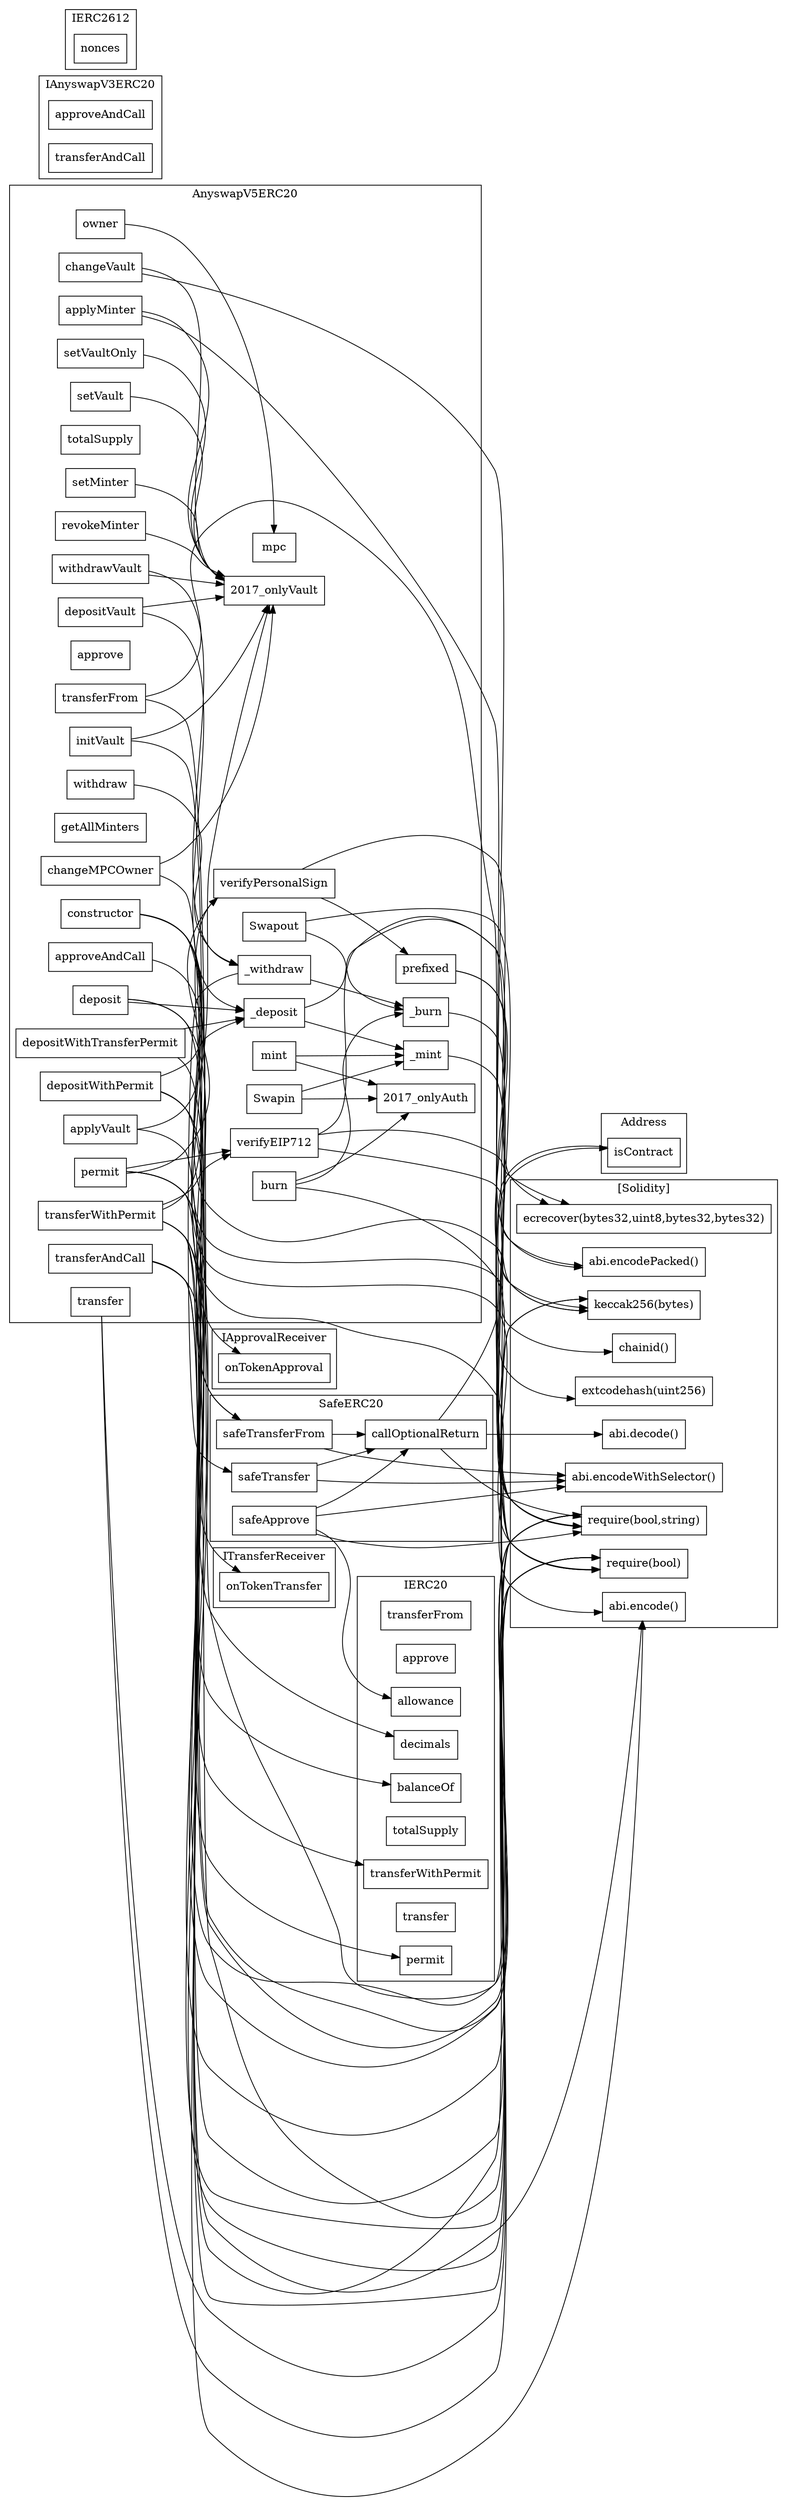 strict digraph {
rankdir="LR"
node [shape=box]
subgraph cluster_2017_AnyswapV5ERC20 {
label = "AnyswapV5ERC20"
"2017_revokeMinter" [label="revokeMinter"]
"2017_applyMinter" [label="applyMinter"]
"2017_withdrawVault" [label="withdrawVault"]
"2017__deposit" [label="_deposit"]
"2017_constructor" [label="constructor"]
"2017_initVault" [label="initVault"]
"2017_totalSupply" [label="totalSupply"]
"2017_owner" [label="owner"]
"2017_approveAndCall" [label="approveAndCall"]
"2017_prefixed" [label="prefixed"]
"2017__withdraw" [label="_withdraw"]
"2017_setVault" [label="setVault"]
"2017_depositWithTransferPermit" [label="depositWithTransferPermit"]
"2017_approve" [label="approve"]
"2017_withdraw" [label="withdraw"]
"2017_verifyEIP712" [label="verifyEIP712"]
"2017_mpc" [label="mpc"]
"2017__burn" [label="_burn"]
"2017_burn" [label="burn"]
"2017_setMinter" [label="setMinter"]
"2017_transferAndCall" [label="transferAndCall"]
"2017_getAllMinters" [label="getAllMinters"]
"2017_transfer" [label="transfer"]
"2017_changeMPCOwner" [label="changeMPCOwner"]
"2017_permit" [label="permit"]
"2017_transferWithPermit" [label="transferWithPermit"]
"2017_depositWithPermit" [label="depositWithPermit"]
"2017_setVaultOnly" [label="setVaultOnly"]
"2017_applyVault" [label="applyVault"]
"2017_verifyPersonalSign" [label="verifyPersonalSign"]
"2017_depositVault" [label="depositVault"]
"2017__mint" [label="_mint"]
"2017_changeVault" [label="changeVault"]
"2017_mint" [label="mint"]
"2017_transferFrom" [label="transferFrom"]
"2017_Swapout" [label="Swapout"]
"2017_Swapin" [label="Swapin"]
"2017_deposit" [label="deposit"]
"2017_setMinter" -> "2017_onlyVault"
"2017_transferWithPermit" -> "2017_verifyEIP712"
"2017_mint" -> "2017__mint"
"2017__withdraw" -> "2017__burn"
"2017_depositWithTransferPermit" -> "2017__deposit"
"2017_verifyPersonalSign" -> "2017_prefixed"
"2017_burn" -> "2017_onlyAuth"
"2017_revokeMinter" -> "2017_onlyVault"
"2017_applyVault" -> "2017_onlyVault"
"2017_withdrawVault" -> "2017__withdraw"
"2017_burn" -> "2017__burn"
"2017_permit" -> "2017_verifyEIP712"
"2017_depositVault" -> "2017__deposit"
"2017_setVaultOnly" -> "2017_onlyVault"
"2017_changeMPCOwner" -> "2017_onlyVault"
"2017__deposit" -> "2017__mint"
"2017_depositVault" -> "2017_onlyVault"
"2017_owner" -> "2017_mpc"
"2017_setVault" -> "2017_onlyVault"
"2017_Swapout" -> "2017__burn"
"2017_Swapin" -> "2017__mint"
"2017_mint" -> "2017_onlyAuth"
"2017_initVault" -> "2017_onlyVault"
"2017_deposit" -> "2017__deposit"
"2017_Swapin" -> "2017_onlyAuth"
"2017_depositWithPermit" -> "2017__deposit"
"2017_withdrawVault" -> "2017_onlyVault"
"2017_changeVault" -> "2017_onlyVault"
"2017_permit" -> "2017_verifyPersonalSign"
"2017_transferWithPermit" -> "2017_verifyPersonalSign"
"2017_applyMinter" -> "2017_onlyVault"
"2017_withdraw" -> "2017__withdraw"
}subgraph cluster_162_ITransferReceiver {
label = "ITransferReceiver"
"162_onTokenTransfer" [label="onTokenTransfer"]
}subgraph cluster_200_Address {
label = "Address"
"200_isContract" [label="isContract"]
}subgraph cluster_110_IERC20 {
label = "IERC20"
"110_transferFrom" [label="transferFrom"]
"110_approve" [label="approve"]
"110_allowance" [label="allowance"]
"110_decimals" [label="decimals"]
"110_permit" [label="permit"]
"110_totalSupply" [label="totalSupply"]
"110_transferWithPermit" [label="transferWithPermit"]
"110_transfer" [label="transfer"]
"110_balanceOf" [label="balanceOf"]
}subgraph cluster_174_IApprovalReceiver {
label = "IApprovalReceiver"
"174_onTokenApproval" [label="onTokenApproval"]
}subgraph cluster_150_IAnyswapV3ERC20 {
label = "IAnyswapV3ERC20"
"150_approveAndCall" [label="approveAndCall"]
"150_transferAndCall" [label="transferAndCall"]
}subgraph cluster_120_IERC2612 {
label = "IERC2612"
"120_nonces" [label="nonces"]
}subgraph cluster_349_SafeERC20 {
label = "SafeERC20"
"349_callOptionalReturn" [label="callOptionalReturn"]
"349_safeApprove" [label="safeApprove"]
"349_safeTransferFrom" [label="safeTransferFrom"]
"349_safeTransfer" [label="safeTransfer"]
"349_safeApprove" -> "349_callOptionalReturn"
"349_safeTransfer" -> "349_callOptionalReturn"
"349_safeTransferFrom" -> "349_callOptionalReturn"
}subgraph cluster_solidity {
label = "[Solidity]"
"abi.decode()" 
"keccak256(bytes)" 
"require(bool)" 
"abi.encodePacked()" 
"extcodehash(uint256)" 
"abi.encode()" 
"require(bool,string)" 
"abi.encodeWithSelector()" 
"ecrecover(bytes32,uint8,bytes32,bytes32)" 
"chainid()" 
"349_callOptionalReturn" -> "abi.decode()"
"2017__mint" -> "require(bool,string)"
"2017_transfer" -> "require(bool)"
"2017_constructor" -> "require(bool)"
"2017_transferWithPermit" -> "require(bool)"
"2017_prefixed" -> "keccak256(bytes)"
"2017__burn" -> "require(bool,string)"
"2017_permit" -> "require(bool)"
"2017_verifyPersonalSign" -> "ecrecover(bytes32,uint8,bytes32,bytes32)"
"2017_transferWithPermit" -> "keccak256(bytes)"
"2017_transfer" -> "require(bool,string)"
"2017_transferFrom" -> "require(bool)"
"2017_Swapout" -> "require(bool,string)"
"349_safeApprove" -> "require(bool,string)"
"2017_transferFrom" -> "require(bool,string)"
"2017_prefixed" -> "abi.encodePacked()"
"2017_verifyEIP712" -> "keccak256(bytes)"
"2017_initVault" -> "require(bool)"
"2017_verifyEIP712" -> "abi.encodePacked()"
"2017_permit" -> "keccak256(bytes)"
"2017_transferAndCall" -> "require(bool)"
"2017_changeMPCOwner" -> "require(bool,string)"
"2017_permit" -> "abi.encode()"
"2017_transferWithPermit" -> "abi.encode()"
"2017_constructor" -> "keccak256(bytes)"
"2017_transferAndCall" -> "require(bool,string)"
"2017_changeVault" -> "require(bool,string)"
"2017_constructor" -> "chainid()"
"2017_transferWithPermit" -> "require(bool,string)"
"349_safeTransferFrom" -> "abi.encodeWithSelector()"
"2017_applyMinter" -> "require(bool)"
"200_isContract" -> "extcodehash(uint256)"
"2017_burn" -> "require(bool,string)"
"349_safeTransfer" -> "abi.encodeWithSelector()"
"2017__deposit" -> "require(bool)"
"2017_permit" -> "require(bool,string)"
"2017_applyVault" -> "require(bool)"
"2017_constructor" -> "abi.encode()"
"2017_verifyEIP712" -> "ecrecover(bytes32,uint8,bytes32,bytes32)"
"349_safeApprove" -> "abi.encodeWithSelector()"
"349_callOptionalReturn" -> "require(bool,string)"
}"2017_depositWithTransferPermit" -> "110_transferWithPermit"
"349_callOptionalReturn" -> "200_isContract"
"2017__withdraw" -> "349_safeTransfer"
"2017_depositWithPermit" -> "349_safeTransferFrom"
"2017_deposit" -> "110_balanceOf"
"349_safeApprove" -> "110_allowance"
"2017_deposit" -> "349_safeTransferFrom"
"2017_approveAndCall" -> "174_onTokenApproval"
"2017_transferAndCall" -> "162_onTokenTransfer"
"2017_depositWithPermit" -> "110_permit"
"2017_constructor" -> "110_decimals"
}